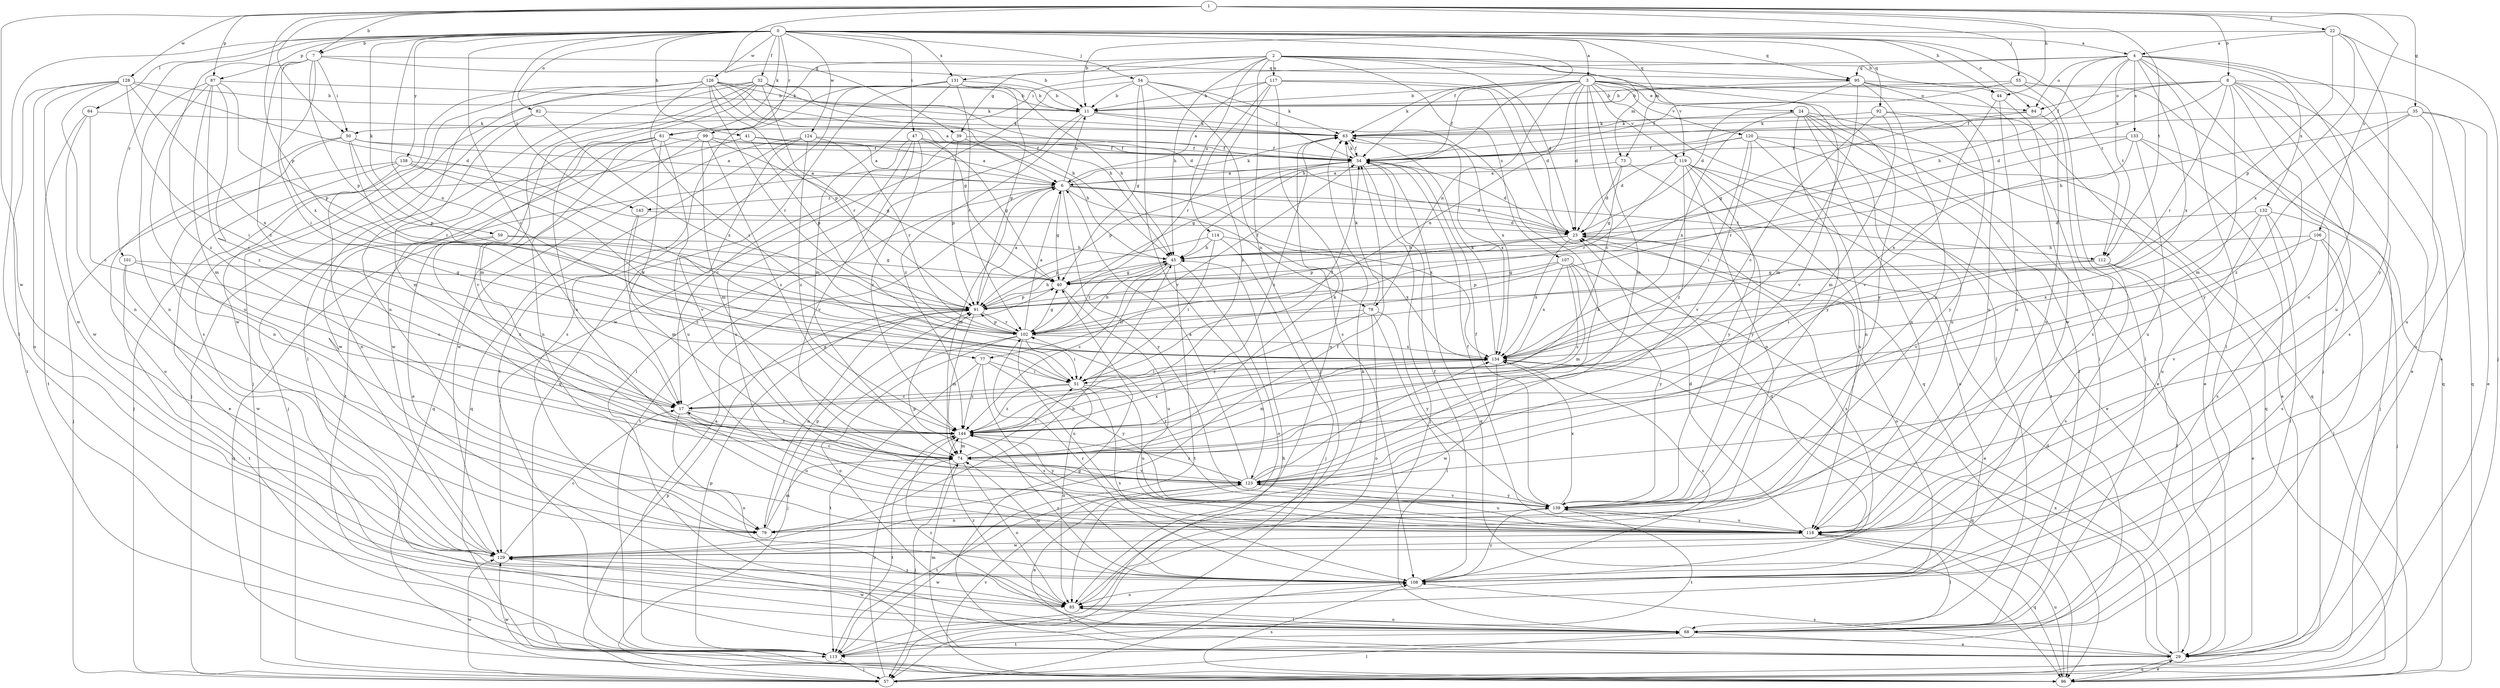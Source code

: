 strict digraph  {
0;
1;
2;
3;
4;
6;
7;
8;
11;
17;
22;
23;
24;
29;
32;
34;
35;
39;
40;
41;
44;
45;
47;
50;
51;
54;
55;
57;
59;
61;
63;
64;
68;
73;
74;
77;
78;
79;
82;
84;
85;
87;
91;
92;
95;
96;
99;
101;
102;
106;
107;
108;
112;
113;
114;
117;
118;
119;
120;
123;
124;
126;
128;
129;
131;
132;
133;
134;
138;
139;
143;
144;
0 -> 3  [label=a];
0 -> 4  [label=a];
0 -> 7  [label=b];
0 -> 17  [label=c];
0 -> 32  [label=f];
0 -> 34  [label=f];
0 -> 41  [label=h];
0 -> 44  [label=h];
0 -> 47  [label=i];
0 -> 54  [label=j];
0 -> 59  [label=k];
0 -> 61  [label=k];
0 -> 64  [label=l];
0 -> 68  [label=l];
0 -> 73  [label=m];
0 -> 77  [label=n];
0 -> 82  [label=o];
0 -> 84  [label=o];
0 -> 87  [label=p];
0 -> 92  [label=q];
0 -> 95  [label=q];
0 -> 99  [label=r];
0 -> 101  [label=r];
0 -> 112  [label=t];
0 -> 124  [label=w];
0 -> 126  [label=w];
0 -> 131  [label=x];
0 -> 138  [label=y];
0 -> 143  [label=z];
1 -> 7  [label=b];
1 -> 8  [label=b];
1 -> 22  [label=d];
1 -> 35  [label=g];
1 -> 39  [label=g];
1 -> 44  [label=h];
1 -> 50  [label=i];
1 -> 55  [label=j];
1 -> 87  [label=p];
1 -> 91  [label=p];
1 -> 106  [label=s];
1 -> 112  [label=t];
1 -> 128  [label=w];
1 -> 129  [label=w];
2 -> 23  [label=d];
2 -> 39  [label=g];
2 -> 44  [label=h];
2 -> 45  [label=h];
2 -> 57  [label=j];
2 -> 61  [label=k];
2 -> 73  [label=m];
2 -> 95  [label=q];
2 -> 107  [label=s];
2 -> 114  [label=u];
2 -> 117  [label=u];
2 -> 119  [label=v];
2 -> 131  [label=x];
3 -> 11  [label=b];
3 -> 17  [label=c];
3 -> 23  [label=d];
3 -> 24  [label=e];
3 -> 34  [label=f];
3 -> 45  [label=h];
3 -> 63  [label=k];
3 -> 68  [label=l];
3 -> 74  [label=m];
3 -> 77  [label=n];
3 -> 78  [label=n];
3 -> 84  [label=o];
3 -> 119  [label=v];
3 -> 120  [label=v];
3 -> 123  [label=v];
3 -> 139  [label=y];
4 -> 29  [label=e];
4 -> 34  [label=f];
4 -> 45  [label=h];
4 -> 50  [label=i];
4 -> 57  [label=j];
4 -> 68  [label=l];
4 -> 84  [label=o];
4 -> 95  [label=q];
4 -> 112  [label=t];
4 -> 118  [label=u];
4 -> 132  [label=x];
4 -> 133  [label=x];
4 -> 134  [label=x];
6 -> 11  [label=b];
6 -> 23  [label=d];
6 -> 40  [label=g];
6 -> 63  [label=k];
6 -> 74  [label=m];
6 -> 78  [label=n];
6 -> 112  [label=t];
6 -> 113  [label=t];
6 -> 134  [label=x];
6 -> 139  [label=y];
6 -> 143  [label=z];
7 -> 11  [label=b];
7 -> 17  [label=c];
7 -> 50  [label=i];
7 -> 51  [label=i];
7 -> 91  [label=p];
7 -> 95  [label=q];
7 -> 134  [label=x];
7 -> 144  [label=z];
8 -> 11  [label=b];
8 -> 23  [label=d];
8 -> 29  [label=e];
8 -> 34  [label=f];
8 -> 74  [label=m];
8 -> 84  [label=o];
8 -> 96  [label=q];
8 -> 102  [label=r];
8 -> 108  [label=s];
8 -> 118  [label=u];
8 -> 139  [label=y];
11 -> 63  [label=k];
11 -> 68  [label=l];
11 -> 134  [label=x];
11 -> 144  [label=z];
17 -> 40  [label=g];
17 -> 85  [label=o];
17 -> 118  [label=u];
17 -> 144  [label=z];
22 -> 4  [label=a];
22 -> 11  [label=b];
22 -> 57  [label=j];
22 -> 91  [label=p];
22 -> 134  [label=x];
22 -> 139  [label=y];
23 -> 45  [label=h];
23 -> 85  [label=o];
23 -> 91  [label=p];
23 -> 108  [label=s];
23 -> 134  [label=x];
24 -> 29  [label=e];
24 -> 63  [label=k];
24 -> 68  [label=l];
24 -> 79  [label=n];
24 -> 96  [label=q];
24 -> 118  [label=u];
24 -> 134  [label=x];
24 -> 139  [label=y];
29 -> 23  [label=d];
29 -> 40  [label=g];
29 -> 74  [label=m];
29 -> 96  [label=q];
29 -> 108  [label=s];
29 -> 134  [label=x];
32 -> 11  [label=b];
32 -> 23  [label=d];
32 -> 45  [label=h];
32 -> 57  [label=j];
32 -> 68  [label=l];
32 -> 74  [label=m];
32 -> 102  [label=r];
32 -> 118  [label=u];
32 -> 123  [label=v];
34 -> 6  [label=a];
34 -> 23  [label=d];
34 -> 40  [label=g];
34 -> 57  [label=j];
34 -> 63  [label=k];
34 -> 91  [label=p];
34 -> 96  [label=q];
35 -> 29  [label=e];
35 -> 45  [label=h];
35 -> 63  [label=k];
35 -> 108  [label=s];
35 -> 118  [label=u];
35 -> 144  [label=z];
39 -> 34  [label=f];
39 -> 45  [label=h];
39 -> 91  [label=p];
39 -> 129  [label=w];
40 -> 91  [label=p];
40 -> 118  [label=u];
41 -> 6  [label=a];
41 -> 34  [label=f];
41 -> 57  [label=j];
41 -> 91  [label=p];
44 -> 118  [label=u];
44 -> 123  [label=v];
44 -> 129  [label=w];
45 -> 40  [label=g];
45 -> 51  [label=i];
45 -> 85  [label=o];
45 -> 102  [label=r];
45 -> 113  [label=t];
45 -> 144  [label=z];
47 -> 17  [label=c];
47 -> 34  [label=f];
47 -> 40  [label=g];
47 -> 118  [label=u];
47 -> 123  [label=v];
47 -> 144  [label=z];
50 -> 6  [label=a];
50 -> 34  [label=f];
50 -> 79  [label=n];
50 -> 85  [label=o];
50 -> 91  [label=p];
50 -> 102  [label=r];
51 -> 17  [label=c];
51 -> 34  [label=f];
51 -> 85  [label=o];
51 -> 108  [label=s];
51 -> 118  [label=u];
51 -> 144  [label=z];
54 -> 11  [label=b];
54 -> 34  [label=f];
54 -> 40  [label=g];
54 -> 63  [label=k];
54 -> 108  [label=s];
54 -> 123  [label=v];
54 -> 129  [label=w];
55 -> 11  [label=b];
55 -> 34  [label=f];
55 -> 68  [label=l];
55 -> 96  [label=q];
57 -> 68  [label=l];
57 -> 91  [label=p];
57 -> 129  [label=w];
57 -> 144  [label=z];
59 -> 40  [label=g];
59 -> 45  [label=h];
59 -> 96  [label=q];
59 -> 144  [label=z];
61 -> 17  [label=c];
61 -> 29  [label=e];
61 -> 34  [label=f];
61 -> 57  [label=j];
61 -> 79  [label=n];
61 -> 118  [label=u];
61 -> 129  [label=w];
63 -> 34  [label=f];
63 -> 134  [label=x];
63 -> 144  [label=z];
64 -> 17  [label=c];
64 -> 63  [label=k];
64 -> 113  [label=t];
64 -> 129  [label=w];
68 -> 29  [label=e];
68 -> 85  [label=o];
68 -> 113  [label=t];
68 -> 129  [label=w];
68 -> 144  [label=z];
73 -> 6  [label=a];
73 -> 23  [label=d];
73 -> 40  [label=g];
73 -> 139  [label=y];
74 -> 51  [label=i];
74 -> 57  [label=j];
74 -> 63  [label=k];
74 -> 85  [label=o];
74 -> 113  [label=t];
74 -> 123  [label=v];
77 -> 51  [label=i];
77 -> 108  [label=s];
77 -> 113  [label=t];
77 -> 139  [label=y];
77 -> 144  [label=z];
78 -> 63  [label=k];
78 -> 68  [label=l];
78 -> 85  [label=o];
78 -> 102  [label=r];
78 -> 139  [label=y];
78 -> 144  [label=z];
79 -> 34  [label=f];
79 -> 74  [label=m];
79 -> 91  [label=p];
82 -> 57  [label=j];
82 -> 63  [label=k];
82 -> 74  [label=m];
82 -> 134  [label=x];
84 -> 40  [label=g];
84 -> 63  [label=k];
84 -> 118  [label=u];
85 -> 63  [label=k];
85 -> 68  [label=l];
85 -> 129  [label=w];
85 -> 144  [label=z];
87 -> 11  [label=b];
87 -> 17  [label=c];
87 -> 74  [label=m];
87 -> 79  [label=n];
87 -> 91  [label=p];
87 -> 118  [label=u];
87 -> 144  [label=z];
91 -> 6  [label=a];
91 -> 34  [label=f];
91 -> 45  [label=h];
91 -> 74  [label=m];
91 -> 79  [label=n];
91 -> 102  [label=r];
92 -> 17  [label=c];
92 -> 29  [label=e];
92 -> 63  [label=k];
92 -> 74  [label=m];
92 -> 139  [label=y];
95 -> 11  [label=b];
95 -> 23  [label=d];
95 -> 68  [label=l];
95 -> 74  [label=m];
95 -> 108  [label=s];
95 -> 118  [label=u];
95 -> 139  [label=y];
96 -> 29  [label=e];
96 -> 108  [label=s];
96 -> 118  [label=u];
96 -> 123  [label=v];
96 -> 129  [label=w];
99 -> 6  [label=a];
99 -> 34  [label=f];
99 -> 40  [label=g];
99 -> 74  [label=m];
99 -> 96  [label=q];
99 -> 113  [label=t];
99 -> 144  [label=z];
101 -> 17  [label=c];
101 -> 40  [label=g];
101 -> 113  [label=t];
101 -> 129  [label=w];
102 -> 6  [label=a];
102 -> 40  [label=g];
102 -> 45  [label=h];
102 -> 51  [label=i];
102 -> 57  [label=j];
102 -> 85  [label=o];
102 -> 91  [label=p];
102 -> 118  [label=u];
102 -> 134  [label=x];
106 -> 45  [label=h];
106 -> 68  [label=l];
106 -> 108  [label=s];
106 -> 123  [label=v];
106 -> 134  [label=x];
107 -> 29  [label=e];
107 -> 40  [label=g];
107 -> 74  [label=m];
107 -> 91  [label=p];
107 -> 134  [label=x];
107 -> 139  [label=y];
107 -> 144  [label=z];
108 -> 34  [label=f];
108 -> 74  [label=m];
108 -> 85  [label=o];
108 -> 102  [label=r];
108 -> 139  [label=y];
108 -> 144  [label=z];
112 -> 29  [label=e];
112 -> 40  [label=g];
112 -> 51  [label=i];
112 -> 68  [label=l];
112 -> 108  [label=s];
113 -> 6  [label=a];
113 -> 45  [label=h];
113 -> 57  [label=j];
113 -> 91  [label=p];
113 -> 108  [label=s];
114 -> 45  [label=h];
114 -> 51  [label=i];
114 -> 57  [label=j];
114 -> 91  [label=p];
114 -> 134  [label=x];
117 -> 6  [label=a];
117 -> 11  [label=b];
117 -> 23  [label=d];
117 -> 85  [label=o];
117 -> 96  [label=q];
117 -> 102  [label=r];
117 -> 144  [label=z];
118 -> 23  [label=d];
118 -> 34  [label=f];
118 -> 68  [label=l];
118 -> 96  [label=q];
118 -> 129  [label=w];
118 -> 139  [label=y];
119 -> 6  [label=a];
119 -> 29  [label=e];
119 -> 79  [label=n];
119 -> 85  [label=o];
119 -> 102  [label=r];
119 -> 118  [label=u];
119 -> 139  [label=y];
119 -> 144  [label=z];
120 -> 23  [label=d];
120 -> 34  [label=f];
120 -> 51  [label=i];
120 -> 79  [label=n];
120 -> 96  [label=q];
120 -> 113  [label=t];
120 -> 123  [label=v];
123 -> 6  [label=a];
123 -> 17  [label=c];
123 -> 29  [label=e];
123 -> 63  [label=k];
123 -> 113  [label=t];
123 -> 118  [label=u];
123 -> 134  [label=x];
123 -> 139  [label=y];
123 -> 144  [label=z];
124 -> 34  [label=f];
124 -> 96  [label=q];
124 -> 102  [label=r];
124 -> 123  [label=v];
124 -> 129  [label=w];
124 -> 144  [label=z];
126 -> 6  [label=a];
126 -> 11  [label=b];
126 -> 40  [label=g];
126 -> 45  [label=h];
126 -> 51  [label=i];
126 -> 63  [label=k];
126 -> 79  [label=n];
126 -> 91  [label=p];
126 -> 102  [label=r];
126 -> 108  [label=s];
126 -> 129  [label=w];
128 -> 11  [label=b];
128 -> 23  [label=d];
128 -> 51  [label=i];
128 -> 79  [label=n];
128 -> 85  [label=o];
128 -> 113  [label=t];
128 -> 129  [label=w];
128 -> 134  [label=x];
129 -> 17  [label=c];
129 -> 23  [label=d];
129 -> 45  [label=h];
129 -> 108  [label=s];
131 -> 11  [label=b];
131 -> 45  [label=h];
131 -> 74  [label=m];
131 -> 91  [label=p];
131 -> 96  [label=q];
131 -> 102  [label=r];
131 -> 108  [label=s];
131 -> 113  [label=t];
132 -> 23  [label=d];
132 -> 57  [label=j];
132 -> 68  [label=l];
132 -> 108  [label=s];
132 -> 118  [label=u];
132 -> 123  [label=v];
133 -> 29  [label=e];
133 -> 34  [label=f];
133 -> 57  [label=j];
133 -> 102  [label=r];
133 -> 118  [label=u];
133 -> 134  [label=x];
134 -> 51  [label=i];
134 -> 63  [label=k];
134 -> 74  [label=m];
134 -> 96  [label=q];
134 -> 108  [label=s];
134 -> 129  [label=w];
138 -> 6  [label=a];
138 -> 29  [label=e];
138 -> 51  [label=i];
138 -> 57  [label=j];
138 -> 79  [label=n];
138 -> 102  [label=r];
139 -> 34  [label=f];
139 -> 79  [label=n];
139 -> 91  [label=p];
139 -> 102  [label=r];
139 -> 113  [label=t];
139 -> 118  [label=u];
139 -> 123  [label=v];
139 -> 134  [label=x];
143 -> 23  [label=d];
143 -> 74  [label=m];
143 -> 144  [label=z];
144 -> 74  [label=m];
144 -> 134  [label=x];
144 -> 139  [label=y];
}
